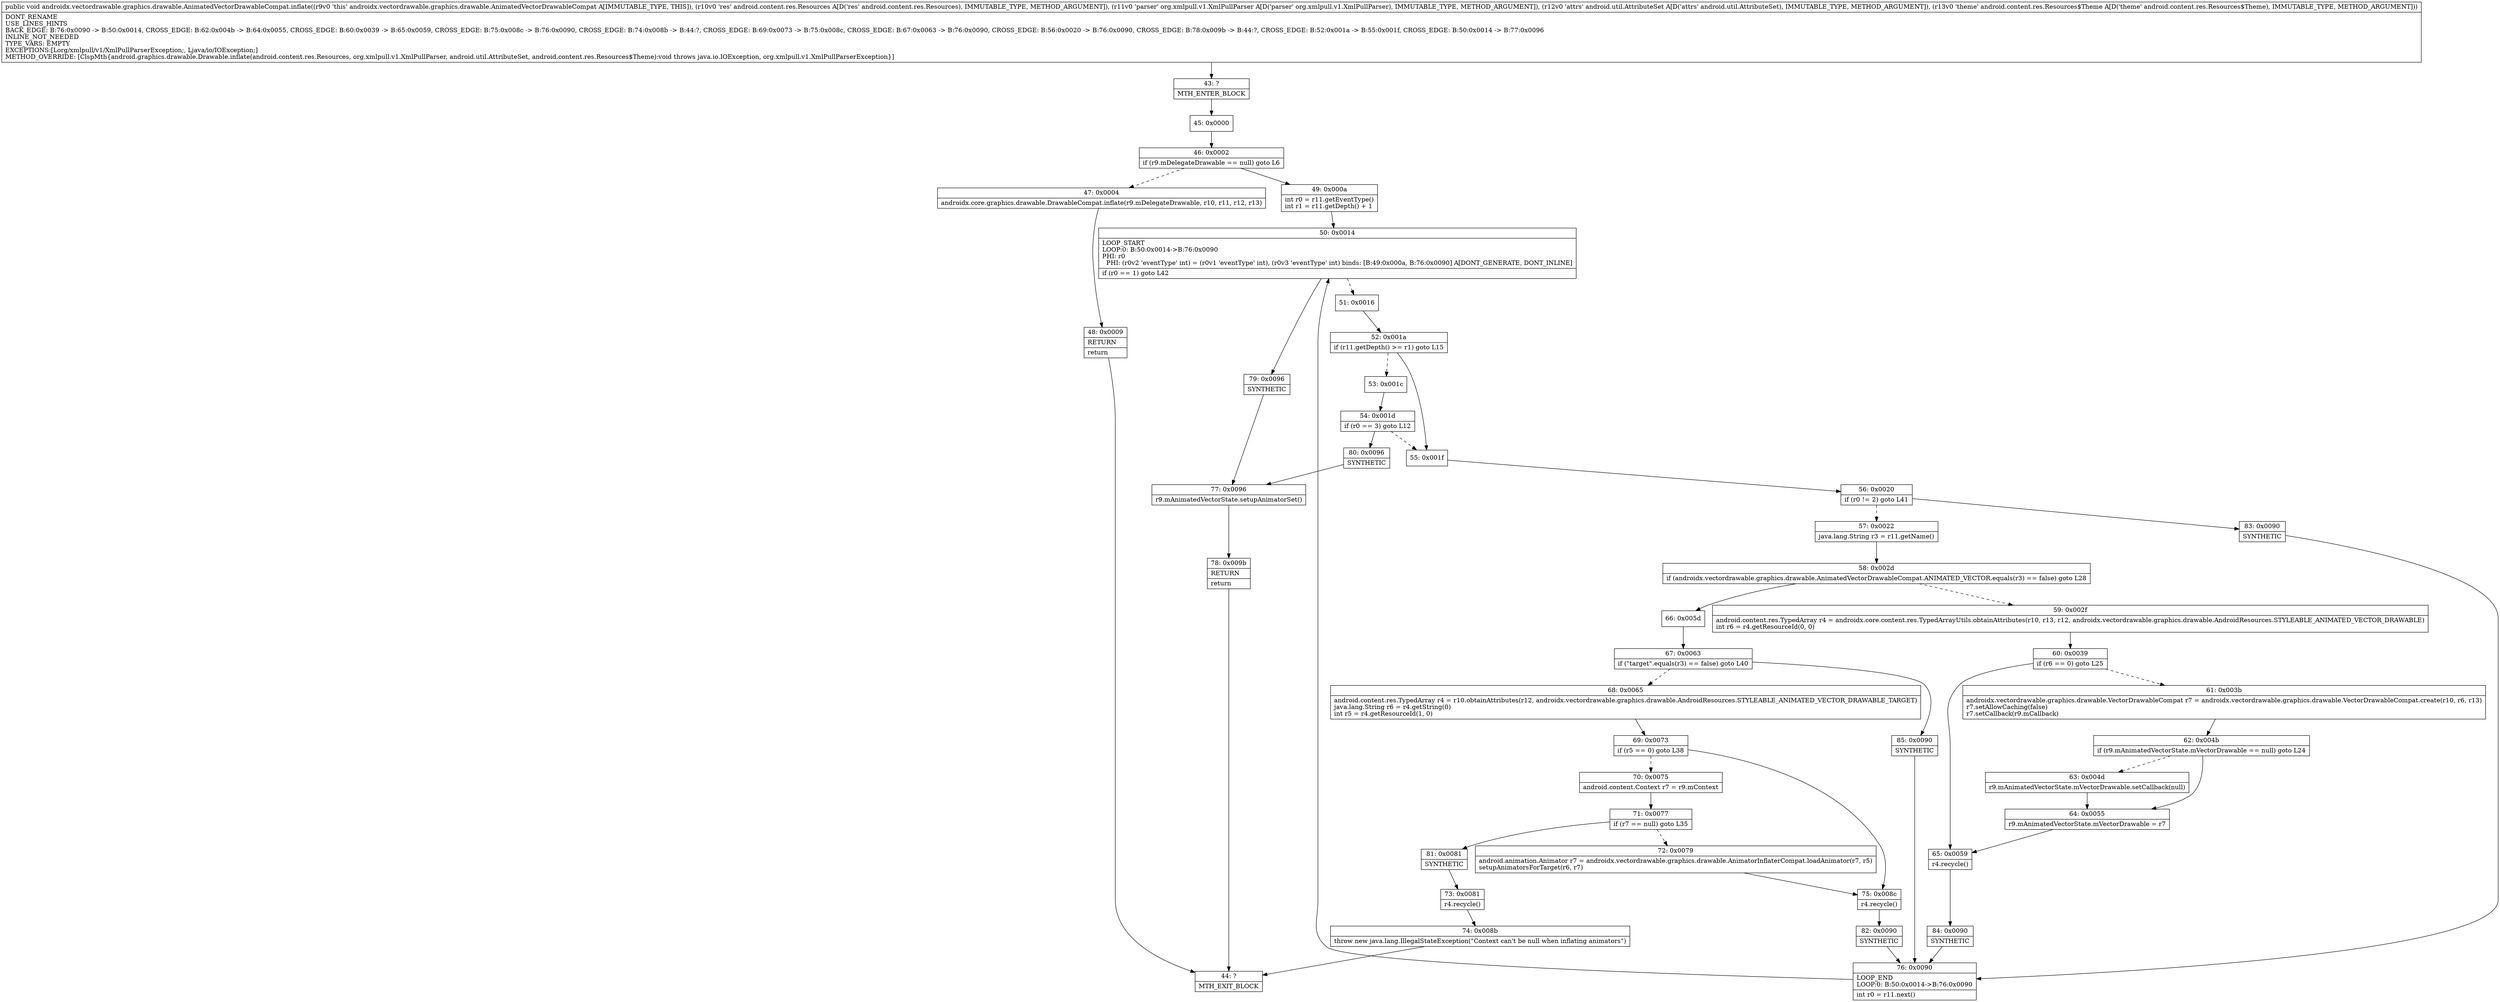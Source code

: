digraph "CFG forandroidx.vectordrawable.graphics.drawable.AnimatedVectorDrawableCompat.inflate(Landroid\/content\/res\/Resources;Lorg\/xmlpull\/v1\/XmlPullParser;Landroid\/util\/AttributeSet;Landroid\/content\/res\/Resources$Theme;)V" {
Node_43 [shape=record,label="{43\:\ ?|MTH_ENTER_BLOCK\l}"];
Node_45 [shape=record,label="{45\:\ 0x0000}"];
Node_46 [shape=record,label="{46\:\ 0x0002|if (r9.mDelegateDrawable == null) goto L6\l}"];
Node_47 [shape=record,label="{47\:\ 0x0004|androidx.core.graphics.drawable.DrawableCompat.inflate(r9.mDelegateDrawable, r10, r11, r12, r13)\l}"];
Node_48 [shape=record,label="{48\:\ 0x0009|RETURN\l|return\l}"];
Node_44 [shape=record,label="{44\:\ ?|MTH_EXIT_BLOCK\l}"];
Node_49 [shape=record,label="{49\:\ 0x000a|int r0 = r11.getEventType()\lint r1 = r11.getDepth() + 1\l}"];
Node_50 [shape=record,label="{50\:\ 0x0014|LOOP_START\lLOOP:0: B:50:0x0014\-\>B:76:0x0090\lPHI: r0 \l  PHI: (r0v2 'eventType' int) = (r0v1 'eventType' int), (r0v3 'eventType' int) binds: [B:49:0x000a, B:76:0x0090] A[DONT_GENERATE, DONT_INLINE]\l|if (r0 == 1) goto L42\l}"];
Node_51 [shape=record,label="{51\:\ 0x0016}"];
Node_52 [shape=record,label="{52\:\ 0x001a|if (r11.getDepth() \>= r1) goto L15\l}"];
Node_53 [shape=record,label="{53\:\ 0x001c}"];
Node_54 [shape=record,label="{54\:\ 0x001d|if (r0 == 3) goto L12\l}"];
Node_80 [shape=record,label="{80\:\ 0x0096|SYNTHETIC\l}"];
Node_77 [shape=record,label="{77\:\ 0x0096|r9.mAnimatedVectorState.setupAnimatorSet()\l}"];
Node_78 [shape=record,label="{78\:\ 0x009b|RETURN\l|return\l}"];
Node_55 [shape=record,label="{55\:\ 0x001f}"];
Node_56 [shape=record,label="{56\:\ 0x0020|if (r0 != 2) goto L41\l}"];
Node_57 [shape=record,label="{57\:\ 0x0022|java.lang.String r3 = r11.getName()\l}"];
Node_58 [shape=record,label="{58\:\ 0x002d|if (androidx.vectordrawable.graphics.drawable.AnimatedVectorDrawableCompat.ANIMATED_VECTOR.equals(r3) == false) goto L28\l}"];
Node_59 [shape=record,label="{59\:\ 0x002f|android.content.res.TypedArray r4 = androidx.core.content.res.TypedArrayUtils.obtainAttributes(r10, r13, r12, androidx.vectordrawable.graphics.drawable.AndroidResources.STYLEABLE_ANIMATED_VECTOR_DRAWABLE)\lint r6 = r4.getResourceId(0, 0)\l}"];
Node_60 [shape=record,label="{60\:\ 0x0039|if (r6 == 0) goto L25\l}"];
Node_61 [shape=record,label="{61\:\ 0x003b|androidx.vectordrawable.graphics.drawable.VectorDrawableCompat r7 = androidx.vectordrawable.graphics.drawable.VectorDrawableCompat.create(r10, r6, r13)\lr7.setAllowCaching(false)\lr7.setCallback(r9.mCallback)\l}"];
Node_62 [shape=record,label="{62\:\ 0x004b|if (r9.mAnimatedVectorState.mVectorDrawable == null) goto L24\l}"];
Node_63 [shape=record,label="{63\:\ 0x004d|r9.mAnimatedVectorState.mVectorDrawable.setCallback(null)\l}"];
Node_64 [shape=record,label="{64\:\ 0x0055|r9.mAnimatedVectorState.mVectorDrawable = r7\l}"];
Node_65 [shape=record,label="{65\:\ 0x0059|r4.recycle()\l}"];
Node_84 [shape=record,label="{84\:\ 0x0090|SYNTHETIC\l}"];
Node_76 [shape=record,label="{76\:\ 0x0090|LOOP_END\lLOOP:0: B:50:0x0014\-\>B:76:0x0090\l|int r0 = r11.next()\l}"];
Node_66 [shape=record,label="{66\:\ 0x005d}"];
Node_67 [shape=record,label="{67\:\ 0x0063|if (\"target\".equals(r3) == false) goto L40\l}"];
Node_68 [shape=record,label="{68\:\ 0x0065|android.content.res.TypedArray r4 = r10.obtainAttributes(r12, androidx.vectordrawable.graphics.drawable.AndroidResources.STYLEABLE_ANIMATED_VECTOR_DRAWABLE_TARGET)\ljava.lang.String r6 = r4.getString(0)\lint r5 = r4.getResourceId(1, 0)\l}"];
Node_69 [shape=record,label="{69\:\ 0x0073|if (r5 == 0) goto L38\l}"];
Node_70 [shape=record,label="{70\:\ 0x0075|android.content.Context r7 = r9.mContext\l}"];
Node_71 [shape=record,label="{71\:\ 0x0077|if (r7 == null) goto L35\l}"];
Node_72 [shape=record,label="{72\:\ 0x0079|android.animation.Animator r7 = androidx.vectordrawable.graphics.drawable.AnimatorInflaterCompat.loadAnimator(r7, r5)\lsetupAnimatorsForTarget(r6, r7)\l}"];
Node_81 [shape=record,label="{81\:\ 0x0081|SYNTHETIC\l}"];
Node_73 [shape=record,label="{73\:\ 0x0081|r4.recycle()\l}"];
Node_74 [shape=record,label="{74\:\ 0x008b|throw new java.lang.IllegalStateException(\"Context can't be null when inflating animators\")\l}"];
Node_75 [shape=record,label="{75\:\ 0x008c|r4.recycle()\l}"];
Node_82 [shape=record,label="{82\:\ 0x0090|SYNTHETIC\l}"];
Node_85 [shape=record,label="{85\:\ 0x0090|SYNTHETIC\l}"];
Node_83 [shape=record,label="{83\:\ 0x0090|SYNTHETIC\l}"];
Node_79 [shape=record,label="{79\:\ 0x0096|SYNTHETIC\l}"];
MethodNode[shape=record,label="{public void androidx.vectordrawable.graphics.drawable.AnimatedVectorDrawableCompat.inflate((r9v0 'this' androidx.vectordrawable.graphics.drawable.AnimatedVectorDrawableCompat A[IMMUTABLE_TYPE, THIS]), (r10v0 'res' android.content.res.Resources A[D('res' android.content.res.Resources), IMMUTABLE_TYPE, METHOD_ARGUMENT]), (r11v0 'parser' org.xmlpull.v1.XmlPullParser A[D('parser' org.xmlpull.v1.XmlPullParser), IMMUTABLE_TYPE, METHOD_ARGUMENT]), (r12v0 'attrs' android.util.AttributeSet A[D('attrs' android.util.AttributeSet), IMMUTABLE_TYPE, METHOD_ARGUMENT]), (r13v0 'theme' android.content.res.Resources$Theme A[D('theme' android.content.res.Resources$Theme), IMMUTABLE_TYPE, METHOD_ARGUMENT]))  | DONT_RENAME\lUSE_LINES_HINTS\lBACK_EDGE: B:76:0x0090 \-\> B:50:0x0014, CROSS_EDGE: B:62:0x004b \-\> B:64:0x0055, CROSS_EDGE: B:60:0x0039 \-\> B:65:0x0059, CROSS_EDGE: B:75:0x008c \-\> B:76:0x0090, CROSS_EDGE: B:74:0x008b \-\> B:44:?, CROSS_EDGE: B:69:0x0073 \-\> B:75:0x008c, CROSS_EDGE: B:67:0x0063 \-\> B:76:0x0090, CROSS_EDGE: B:56:0x0020 \-\> B:76:0x0090, CROSS_EDGE: B:78:0x009b \-\> B:44:?, CROSS_EDGE: B:52:0x001a \-\> B:55:0x001f, CROSS_EDGE: B:50:0x0014 \-\> B:77:0x0096\lINLINE_NOT_NEEDED\lTYPE_VARS: EMPTY\lEXCEPTIONS:[Lorg\/xmlpull\/v1\/XmlPullParserException;, Ljava\/io\/IOException;]\lMETHOD_OVERRIDE: [ClspMth\{android.graphics.drawable.Drawable.inflate(android.content.res.Resources, org.xmlpull.v1.XmlPullParser, android.util.AttributeSet, android.content.res.Resources$Theme):void throws java.io.IOException, org.xmlpull.v1.XmlPullParserException\}]\l}"];
MethodNode -> Node_43;Node_43 -> Node_45;
Node_45 -> Node_46;
Node_46 -> Node_47[style=dashed];
Node_46 -> Node_49;
Node_47 -> Node_48;
Node_48 -> Node_44;
Node_49 -> Node_50;
Node_50 -> Node_51[style=dashed];
Node_50 -> Node_79;
Node_51 -> Node_52;
Node_52 -> Node_53[style=dashed];
Node_52 -> Node_55;
Node_53 -> Node_54;
Node_54 -> Node_55[style=dashed];
Node_54 -> Node_80;
Node_80 -> Node_77;
Node_77 -> Node_78;
Node_78 -> Node_44;
Node_55 -> Node_56;
Node_56 -> Node_57[style=dashed];
Node_56 -> Node_83;
Node_57 -> Node_58;
Node_58 -> Node_59[style=dashed];
Node_58 -> Node_66;
Node_59 -> Node_60;
Node_60 -> Node_61[style=dashed];
Node_60 -> Node_65;
Node_61 -> Node_62;
Node_62 -> Node_63[style=dashed];
Node_62 -> Node_64;
Node_63 -> Node_64;
Node_64 -> Node_65;
Node_65 -> Node_84;
Node_84 -> Node_76;
Node_76 -> Node_50;
Node_66 -> Node_67;
Node_67 -> Node_68[style=dashed];
Node_67 -> Node_85;
Node_68 -> Node_69;
Node_69 -> Node_70[style=dashed];
Node_69 -> Node_75;
Node_70 -> Node_71;
Node_71 -> Node_72[style=dashed];
Node_71 -> Node_81;
Node_72 -> Node_75;
Node_81 -> Node_73;
Node_73 -> Node_74;
Node_74 -> Node_44;
Node_75 -> Node_82;
Node_82 -> Node_76;
Node_85 -> Node_76;
Node_83 -> Node_76;
Node_79 -> Node_77;
}

